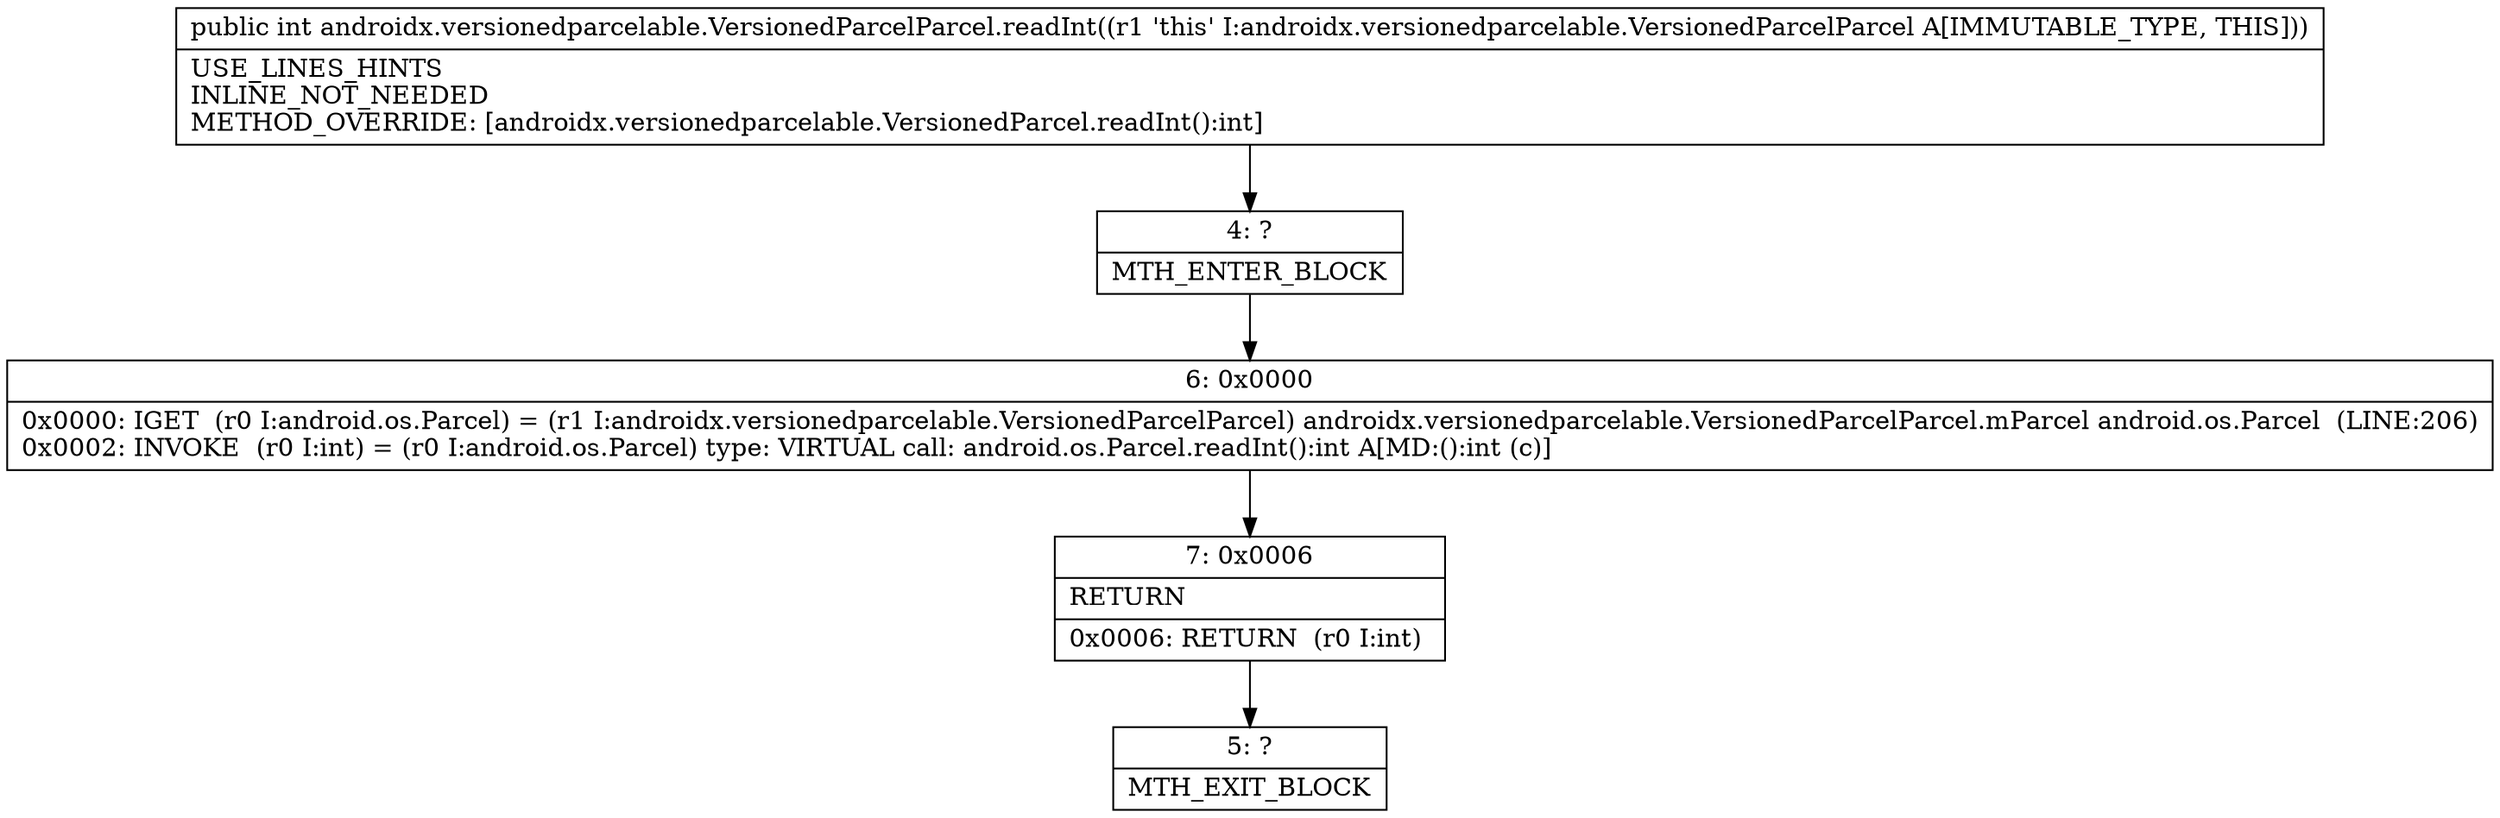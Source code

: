 digraph "CFG forandroidx.versionedparcelable.VersionedParcelParcel.readInt()I" {
Node_4 [shape=record,label="{4\:\ ?|MTH_ENTER_BLOCK\l}"];
Node_6 [shape=record,label="{6\:\ 0x0000|0x0000: IGET  (r0 I:android.os.Parcel) = (r1 I:androidx.versionedparcelable.VersionedParcelParcel) androidx.versionedparcelable.VersionedParcelParcel.mParcel android.os.Parcel  (LINE:206)\l0x0002: INVOKE  (r0 I:int) = (r0 I:android.os.Parcel) type: VIRTUAL call: android.os.Parcel.readInt():int A[MD:():int (c)]\l}"];
Node_7 [shape=record,label="{7\:\ 0x0006|RETURN\l|0x0006: RETURN  (r0 I:int) \l}"];
Node_5 [shape=record,label="{5\:\ ?|MTH_EXIT_BLOCK\l}"];
MethodNode[shape=record,label="{public int androidx.versionedparcelable.VersionedParcelParcel.readInt((r1 'this' I:androidx.versionedparcelable.VersionedParcelParcel A[IMMUTABLE_TYPE, THIS]))  | USE_LINES_HINTS\lINLINE_NOT_NEEDED\lMETHOD_OVERRIDE: [androidx.versionedparcelable.VersionedParcel.readInt():int]\l}"];
MethodNode -> Node_4;Node_4 -> Node_6;
Node_6 -> Node_7;
Node_7 -> Node_5;
}

